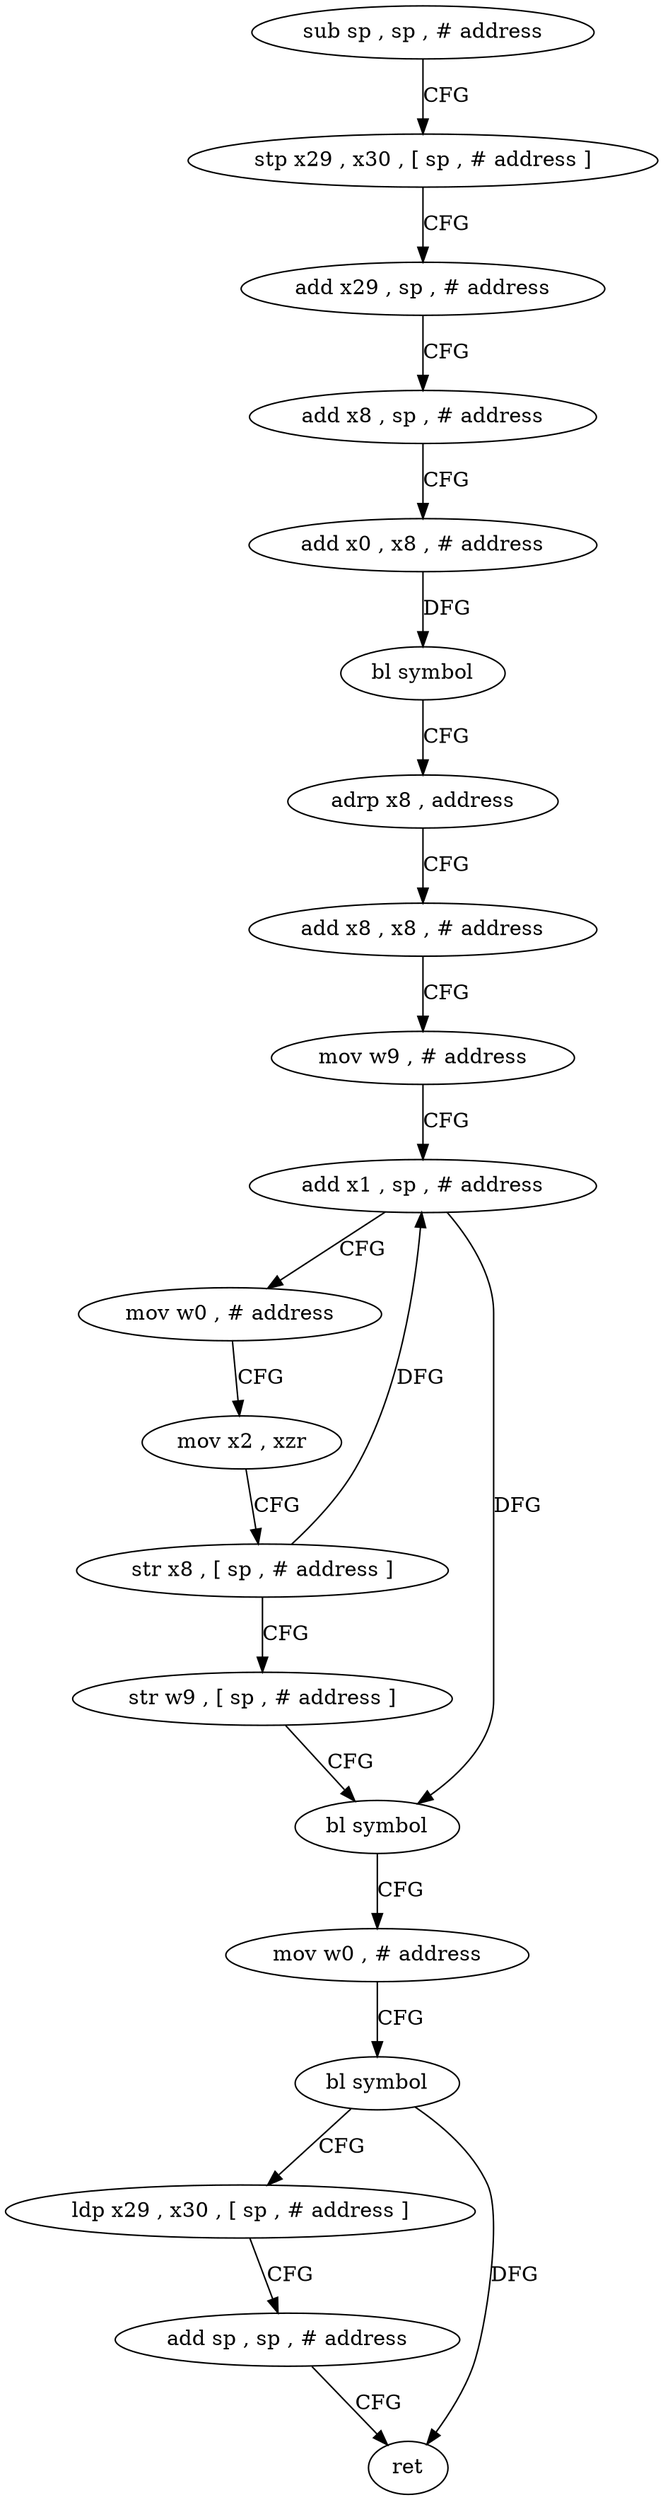 digraph "func" {
"4203804" [label = "sub sp , sp , # address" ]
"4203808" [label = "stp x29 , x30 , [ sp , # address ]" ]
"4203812" [label = "add x29 , sp , # address" ]
"4203816" [label = "add x8 , sp , # address" ]
"4203820" [label = "add x0 , x8 , # address" ]
"4203824" [label = "bl symbol" ]
"4203828" [label = "adrp x8 , address" ]
"4203832" [label = "add x8 , x8 , # address" ]
"4203836" [label = "mov w9 , # address" ]
"4203840" [label = "add x1 , sp , # address" ]
"4203844" [label = "mov w0 , # address" ]
"4203848" [label = "mov x2 , xzr" ]
"4203852" [label = "str x8 , [ sp , # address ]" ]
"4203856" [label = "str w9 , [ sp , # address ]" ]
"4203860" [label = "bl symbol" ]
"4203864" [label = "mov w0 , # address" ]
"4203868" [label = "bl symbol" ]
"4203872" [label = "ldp x29 , x30 , [ sp , # address ]" ]
"4203876" [label = "add sp , sp , # address" ]
"4203880" [label = "ret" ]
"4203804" -> "4203808" [ label = "CFG" ]
"4203808" -> "4203812" [ label = "CFG" ]
"4203812" -> "4203816" [ label = "CFG" ]
"4203816" -> "4203820" [ label = "CFG" ]
"4203820" -> "4203824" [ label = "DFG" ]
"4203824" -> "4203828" [ label = "CFG" ]
"4203828" -> "4203832" [ label = "CFG" ]
"4203832" -> "4203836" [ label = "CFG" ]
"4203836" -> "4203840" [ label = "CFG" ]
"4203840" -> "4203844" [ label = "CFG" ]
"4203840" -> "4203860" [ label = "DFG" ]
"4203844" -> "4203848" [ label = "CFG" ]
"4203848" -> "4203852" [ label = "CFG" ]
"4203852" -> "4203856" [ label = "CFG" ]
"4203852" -> "4203840" [ label = "DFG" ]
"4203856" -> "4203860" [ label = "CFG" ]
"4203860" -> "4203864" [ label = "CFG" ]
"4203864" -> "4203868" [ label = "CFG" ]
"4203868" -> "4203872" [ label = "CFG" ]
"4203868" -> "4203880" [ label = "DFG" ]
"4203872" -> "4203876" [ label = "CFG" ]
"4203876" -> "4203880" [ label = "CFG" ]
}
